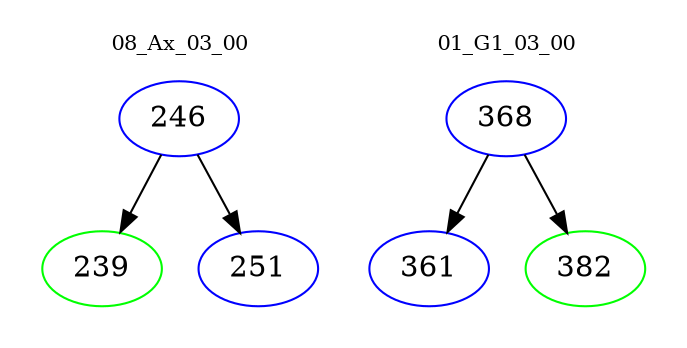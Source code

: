 digraph{
subgraph cluster_0 {
color = white
label = "08_Ax_03_00";
fontsize=10;
T0_246 [label="246", color="blue"]
T0_246 -> T0_239 [color="black"]
T0_239 [label="239", color="green"]
T0_246 -> T0_251 [color="black"]
T0_251 [label="251", color="blue"]
}
subgraph cluster_1 {
color = white
label = "01_G1_03_00";
fontsize=10;
T1_368 [label="368", color="blue"]
T1_368 -> T1_361 [color="black"]
T1_361 [label="361", color="blue"]
T1_368 -> T1_382 [color="black"]
T1_382 [label="382", color="green"]
}
}
